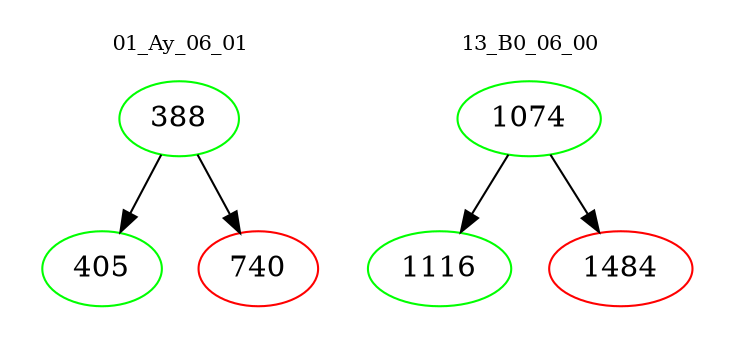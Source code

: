 digraph{
subgraph cluster_0 {
color = white
label = "01_Ay_06_01";
fontsize=10;
T0_388 [label="388", color="green"]
T0_388 -> T0_405 [color="black"]
T0_405 [label="405", color="green"]
T0_388 -> T0_740 [color="black"]
T0_740 [label="740", color="red"]
}
subgraph cluster_1 {
color = white
label = "13_B0_06_00";
fontsize=10;
T1_1074 [label="1074", color="green"]
T1_1074 -> T1_1116 [color="black"]
T1_1116 [label="1116", color="green"]
T1_1074 -> T1_1484 [color="black"]
T1_1484 [label="1484", color="red"]
}
}
